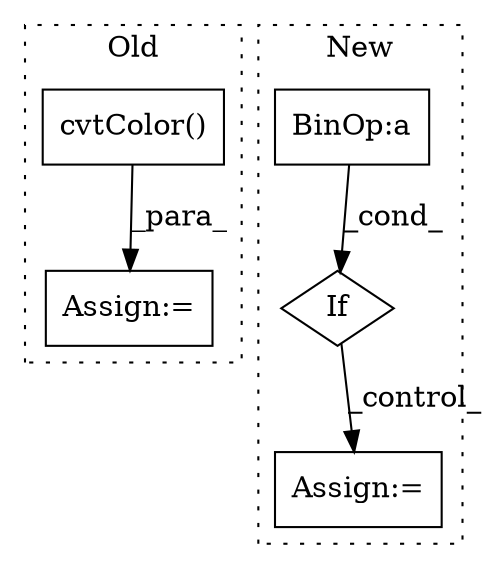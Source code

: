 digraph G {
subgraph cluster0 {
1 [label="cvtColor()" a="75" s="1595,1634" l="13,1" shape="box"];
4 [label="Assign:=" a="68" s="1592" l="3" shape="box"];
label = "Old";
style="dotted";
}
subgraph cluster1 {
2 [label="If" a="96" s="1344" l="3" shape="diamond"];
3 [label="Assign:=" a="68" s="1899" l="3" shape="box"];
5 [label="BinOp:a" a="82" s="1379" l="3" shape="box"];
label = "New";
style="dotted";
}
1 -> 4 [label="_para_"];
2 -> 3 [label="_control_"];
5 -> 2 [label="_cond_"];
}